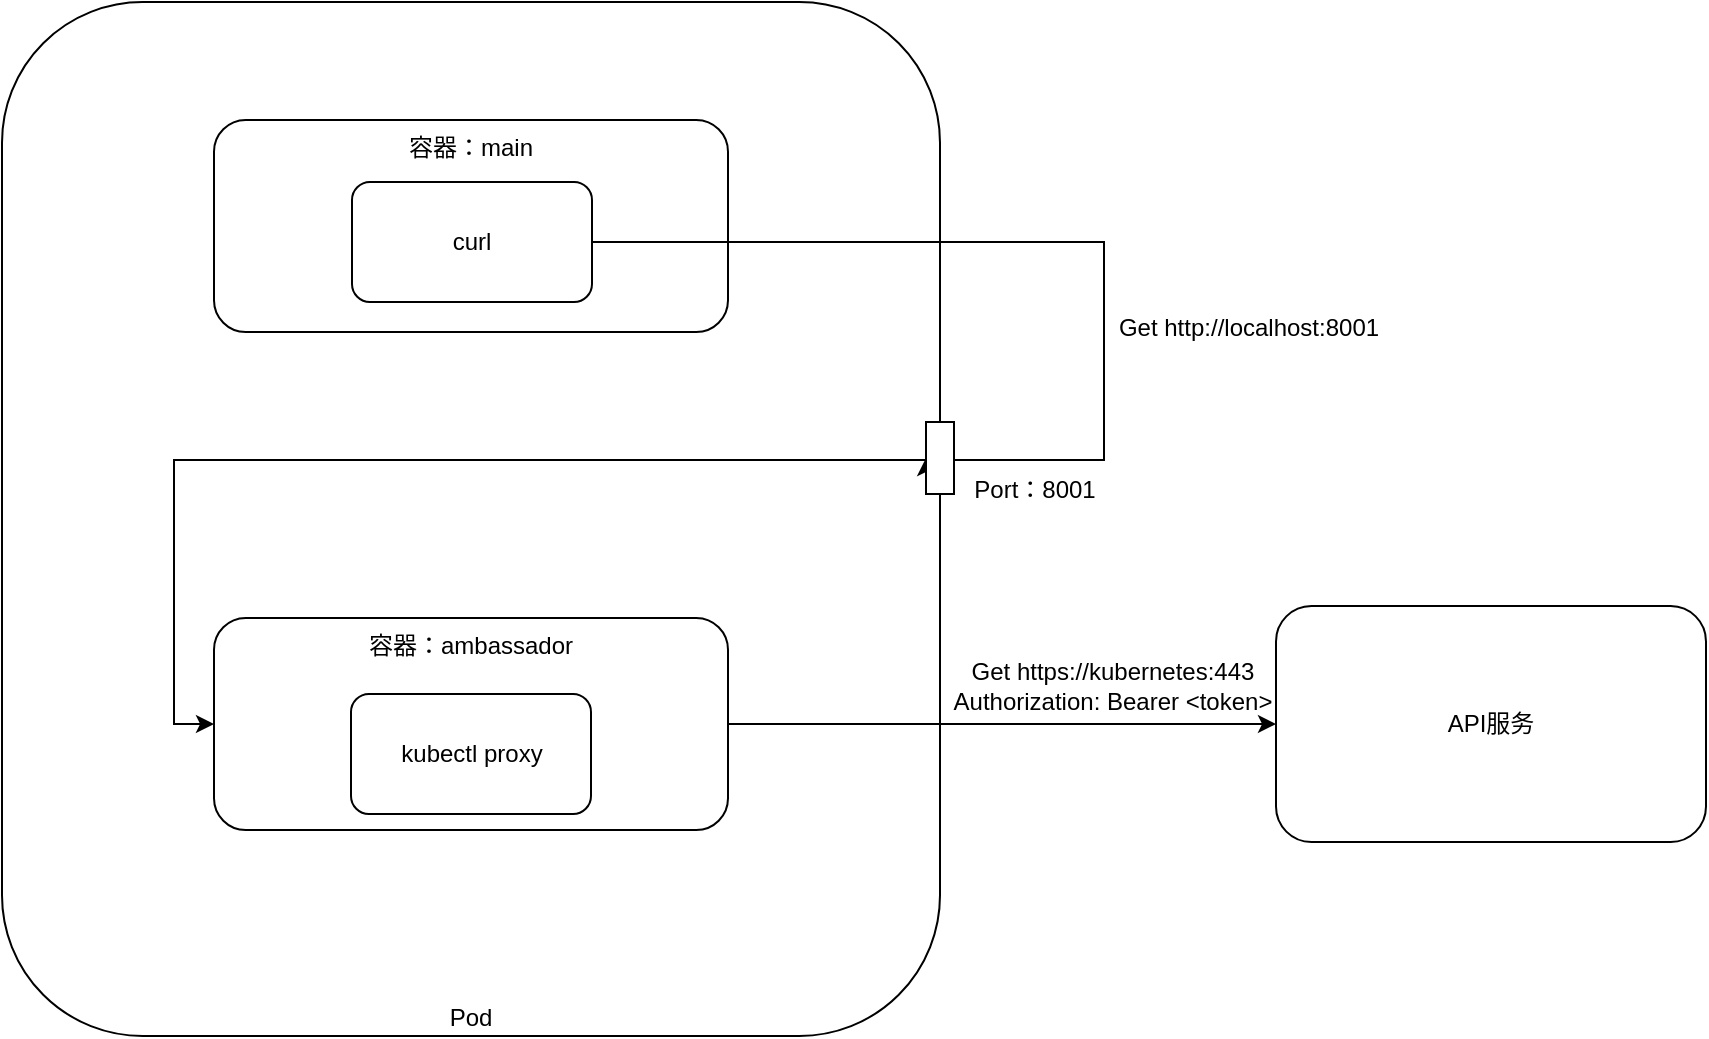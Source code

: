 <mxfile version="24.7.2" type="github">
  <diagram name="第 1 页" id="42klITVC1EchFTXipI6x">
    <mxGraphModel dx="1356" dy="577" grid="0" gridSize="10" guides="1" tooltips="1" connect="1" arrows="1" fold="1" page="0" pageScale="1" pageWidth="827" pageHeight="1169" math="0" shadow="0">
      <root>
        <mxCell id="0" />
        <mxCell id="1" parent="0" />
        <mxCell id="JmZSykbEsUqlxRbStCCT-1" value="Pod" style="rounded=1;whiteSpace=wrap;html=1;verticalAlign=bottom;" vertex="1" parent="1">
          <mxGeometry x="-5" y="54" width="469" height="517" as="geometry" />
        </mxCell>
        <mxCell id="JmZSykbEsUqlxRbStCCT-2" value="API服务" style="rounded=1;whiteSpace=wrap;html=1;" vertex="1" parent="1">
          <mxGeometry x="632" y="356" width="215" height="118" as="geometry" />
        </mxCell>
        <mxCell id="JmZSykbEsUqlxRbStCCT-3" value="容器：main" style="rounded=1;whiteSpace=wrap;html=1;verticalAlign=top;" vertex="1" parent="1">
          <mxGeometry x="101" y="113" width="257" height="106" as="geometry" />
        </mxCell>
        <mxCell id="JmZSykbEsUqlxRbStCCT-12" style="edgeStyle=orthogonalEdgeStyle;rounded=0;orthogonalLoop=1;jettySize=auto;html=1;" edge="1" parent="1" source="JmZSykbEsUqlxRbStCCT-4" target="JmZSykbEsUqlxRbStCCT-2">
          <mxGeometry relative="1" as="geometry" />
        </mxCell>
        <mxCell id="JmZSykbEsUqlxRbStCCT-4" value="容器：ambassador" style="rounded=1;whiteSpace=wrap;html=1;verticalAlign=top;" vertex="1" parent="1">
          <mxGeometry x="101" y="362" width="257" height="106" as="geometry" />
        </mxCell>
        <mxCell id="JmZSykbEsUqlxRbStCCT-7" style="edgeStyle=orthogonalEdgeStyle;rounded=0;orthogonalLoop=1;jettySize=auto;html=1;exitX=1;exitY=0.5;exitDx=0;exitDy=0;entryX=0;entryY=0.5;entryDx=0;entryDy=0;" edge="1" parent="1" source="JmZSykbEsUqlxRbStCCT-8" target="JmZSykbEsUqlxRbStCCT-4">
          <mxGeometry relative="1" as="geometry">
            <Array as="points">
              <mxPoint x="81" y="283" />
              <mxPoint x="81" y="415" />
            </Array>
          </mxGeometry>
        </mxCell>
        <mxCell id="JmZSykbEsUqlxRbStCCT-5" value="curl" style="rounded=1;whiteSpace=wrap;html=1;" vertex="1" parent="1">
          <mxGeometry x="170" y="144" width="120" height="60" as="geometry" />
        </mxCell>
        <mxCell id="JmZSykbEsUqlxRbStCCT-6" value="kubectl proxy" style="rounded=1;whiteSpace=wrap;html=1;" vertex="1" parent="1">
          <mxGeometry x="169.5" y="400" width="120" height="60" as="geometry" />
        </mxCell>
        <mxCell id="JmZSykbEsUqlxRbStCCT-9" value="" style="edgeStyle=orthogonalEdgeStyle;rounded=0;orthogonalLoop=1;jettySize=auto;html=1;exitX=1;exitY=0.5;exitDx=0;exitDy=0;entryX=0;entryY=0.5;entryDx=0;entryDy=0;" edge="1" parent="1" source="JmZSykbEsUqlxRbStCCT-5" target="JmZSykbEsUqlxRbStCCT-8">
          <mxGeometry relative="1" as="geometry">
            <mxPoint x="290" y="174" as="sourcePoint" />
            <mxPoint x="101" y="415" as="targetPoint" />
            <Array as="points">
              <mxPoint x="546" y="174" />
              <mxPoint x="546" y="283" />
            </Array>
          </mxGeometry>
        </mxCell>
        <mxCell id="JmZSykbEsUqlxRbStCCT-8" value="" style="rounded=0;whiteSpace=wrap;html=1;" vertex="1" parent="1">
          <mxGeometry x="457" y="264" width="14" height="36" as="geometry" />
        </mxCell>
        <mxCell id="JmZSykbEsUqlxRbStCCT-10" value="Port：8001" style="text;html=1;align=center;verticalAlign=middle;resizable=0;points=[];autosize=1;strokeColor=none;fillColor=none;" vertex="1" parent="1">
          <mxGeometry x="471" y="285" width="79" height="26" as="geometry" />
        </mxCell>
        <mxCell id="JmZSykbEsUqlxRbStCCT-11" value="Get http://localhost:8001" style="text;html=1;align=center;verticalAlign=middle;resizable=0;points=[];autosize=1;strokeColor=none;fillColor=none;" vertex="1" parent="1">
          <mxGeometry x="544" y="204" width="148" height="26" as="geometry" />
        </mxCell>
        <mxCell id="JmZSykbEsUqlxRbStCCT-13" value="Get https://kubernetes:443&lt;div&gt;Authorization: Bearer &amp;lt;token&amp;gt;&lt;/div&gt;" style="text;html=1;align=center;verticalAlign=middle;resizable=0;points=[];autosize=1;strokeColor=none;fillColor=none;" vertex="1" parent="1">
          <mxGeometry x="461" y="375" width="177" height="41" as="geometry" />
        </mxCell>
      </root>
    </mxGraphModel>
  </diagram>
</mxfile>
